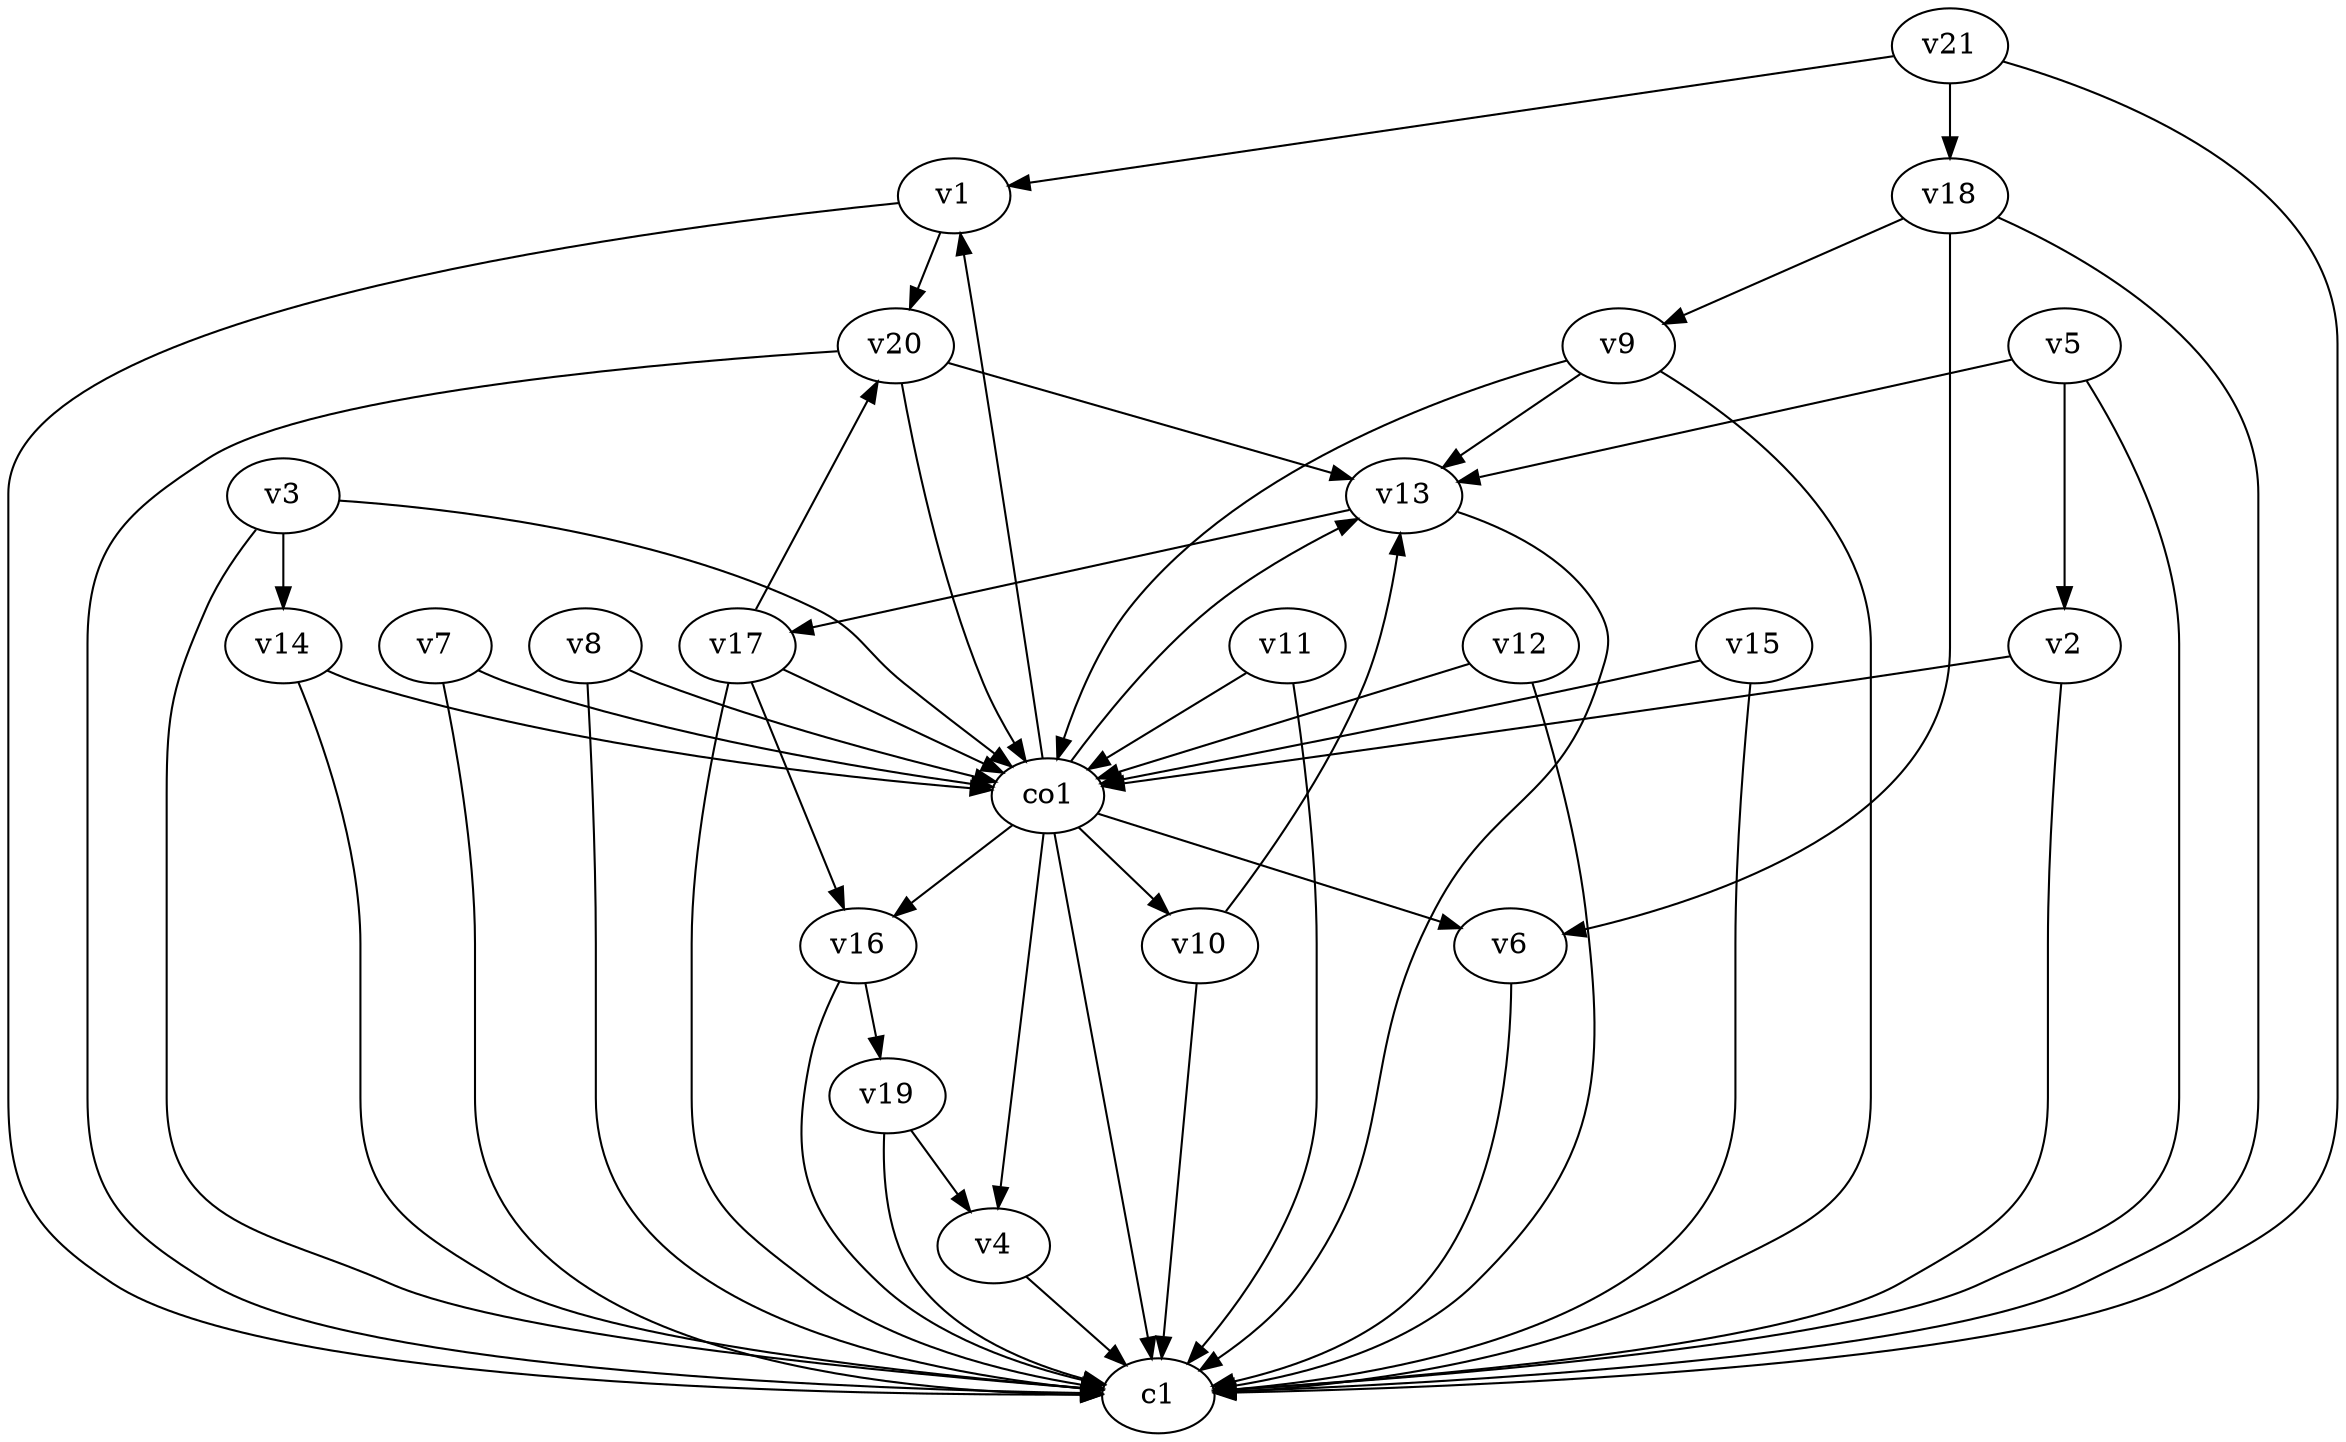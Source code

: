 strict digraph  {
c1;
v1;
v2;
v3;
v4;
v5;
v6;
v7;
v8;
v9;
v10;
v11;
v12;
v13;
v14;
v15;
v16;
v17;
v18;
v19;
v20;
v21;
co1;
v1 -> c1  [weight=1];
v1 -> v20  [weight=1];
v2 -> c1  [weight=1];
v2 -> co1  [weight=1];
v3 -> c1  [weight=1];
v3 -> v14  [weight=1];
v3 -> co1  [weight=1];
v4 -> c1  [weight=1];
v5 -> c1  [weight=1];
v5 -> v2  [weight=1];
v5 -> v13  [weight=1];
v6 -> c1  [weight=1];
v7 -> c1  [weight=1];
v7 -> co1  [weight=1];
v8 -> c1  [weight=1];
v8 -> co1  [weight=1];
v9 -> c1  [weight=1];
v9 -> co1  [weight=1];
v9 -> v13  [weight=1];
v10 -> c1  [weight=1];
v10 -> v13  [weight=1];
v11 -> c1  [weight=1];
v11 -> co1  [weight=1];
v12 -> c1  [weight=1];
v12 -> co1  [weight=1];
v13 -> c1  [weight=1];
v13 -> v17  [weight=1];
v14 -> c1  [weight=1];
v14 -> co1  [weight=1];
v15 -> c1  [weight=1];
v15 -> co1  [weight=1];
v16 -> c1  [weight=1];
v16 -> v19  [weight=1];
v17 -> c1  [weight=1];
v17 -> co1  [weight=1];
v17 -> v20  [weight=1];
v17 -> v16  [weight=1];
v18 -> c1  [weight=1];
v18 -> v9  [weight=1];
v18 -> v6  [weight=1];
v19 -> c1  [weight=1];
v19 -> v4  [weight=1];
v20 -> c1  [weight=1];
v20 -> v13  [weight=1];
v20 -> co1  [weight=1];
v21 -> c1  [weight=1];
v21 -> v1  [weight=1];
v21 -> v18  [weight=1];
co1 -> c1  [weight=1];
co1 -> v10  [weight=1];
co1 -> v16  [weight=1];
co1 -> v1  [weight=1];
co1 -> v4  [weight=1];
co1 -> v13  [weight=1];
co1 -> v6  [weight=1];
}
